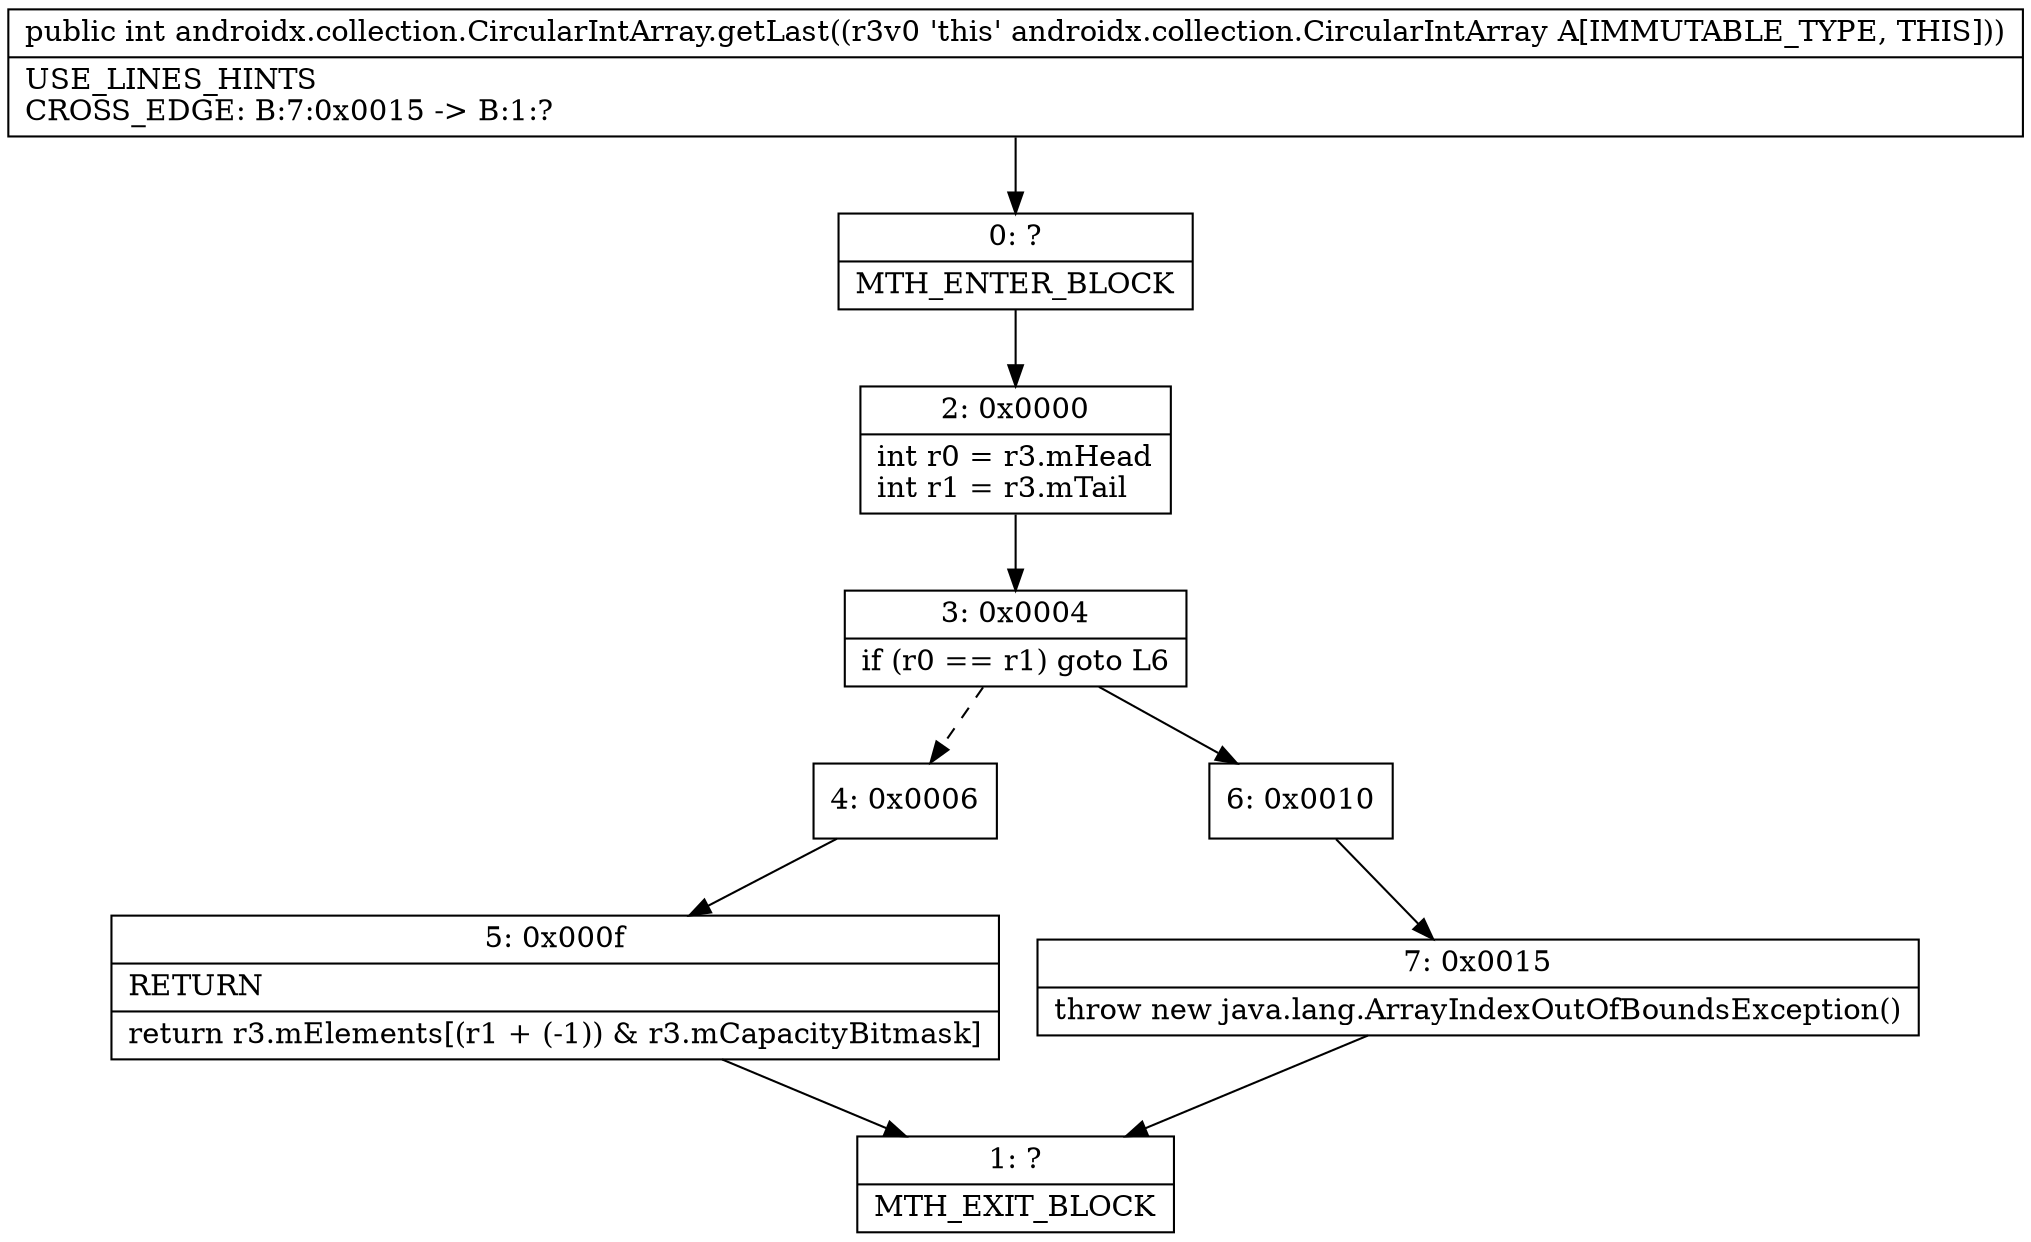 digraph "CFG forandroidx.collection.CircularIntArray.getLast()I" {
Node_0 [shape=record,label="{0\:\ ?|MTH_ENTER_BLOCK\l}"];
Node_2 [shape=record,label="{2\:\ 0x0000|int r0 = r3.mHead\lint r1 = r3.mTail\l}"];
Node_3 [shape=record,label="{3\:\ 0x0004|if (r0 == r1) goto L6\l}"];
Node_4 [shape=record,label="{4\:\ 0x0006}"];
Node_5 [shape=record,label="{5\:\ 0x000f|RETURN\l|return r3.mElements[(r1 + (\-1)) & r3.mCapacityBitmask]\l}"];
Node_1 [shape=record,label="{1\:\ ?|MTH_EXIT_BLOCK\l}"];
Node_6 [shape=record,label="{6\:\ 0x0010}"];
Node_7 [shape=record,label="{7\:\ 0x0015|throw new java.lang.ArrayIndexOutOfBoundsException()\l}"];
MethodNode[shape=record,label="{public int androidx.collection.CircularIntArray.getLast((r3v0 'this' androidx.collection.CircularIntArray A[IMMUTABLE_TYPE, THIS]))  | USE_LINES_HINTS\lCROSS_EDGE: B:7:0x0015 \-\> B:1:?\l}"];
MethodNode -> Node_0;Node_0 -> Node_2;
Node_2 -> Node_3;
Node_3 -> Node_4[style=dashed];
Node_3 -> Node_6;
Node_4 -> Node_5;
Node_5 -> Node_1;
Node_6 -> Node_7;
Node_7 -> Node_1;
}

